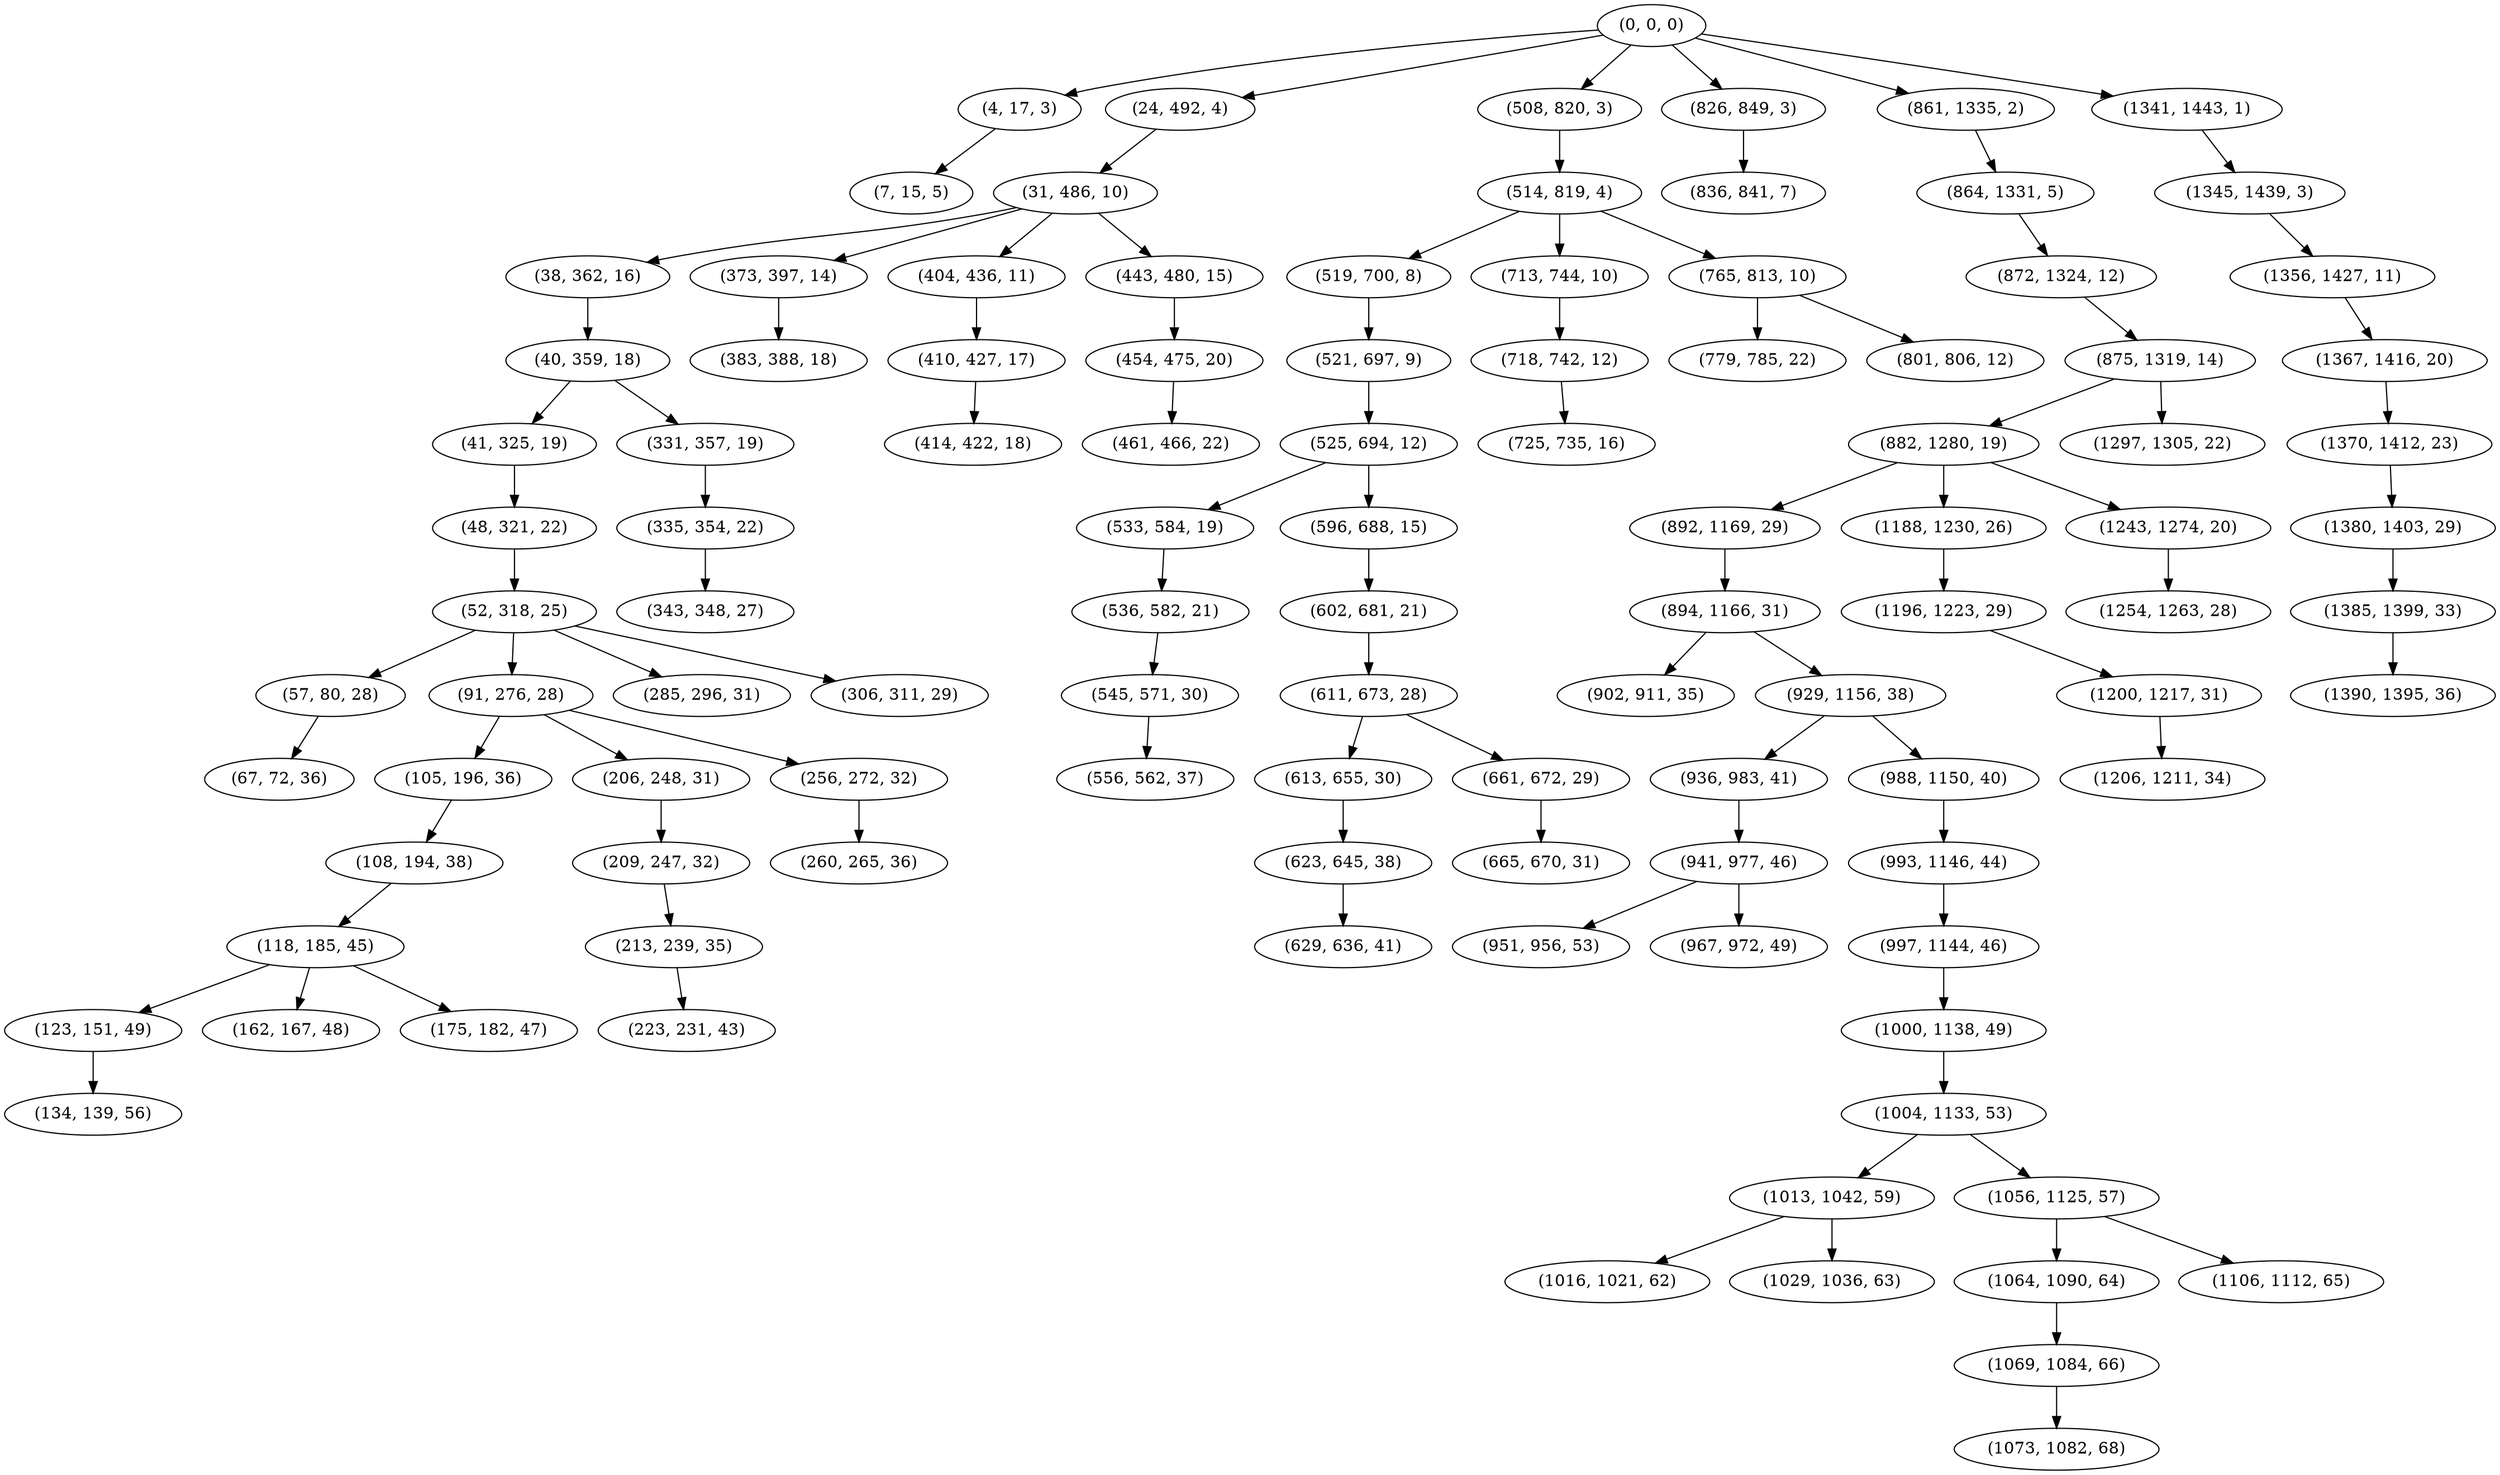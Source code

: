 digraph tree {
    "(0, 0, 0)";
    "(4, 17, 3)";
    "(7, 15, 5)";
    "(24, 492, 4)";
    "(31, 486, 10)";
    "(38, 362, 16)";
    "(40, 359, 18)";
    "(41, 325, 19)";
    "(48, 321, 22)";
    "(52, 318, 25)";
    "(57, 80, 28)";
    "(67, 72, 36)";
    "(91, 276, 28)";
    "(105, 196, 36)";
    "(108, 194, 38)";
    "(118, 185, 45)";
    "(123, 151, 49)";
    "(134, 139, 56)";
    "(162, 167, 48)";
    "(175, 182, 47)";
    "(206, 248, 31)";
    "(209, 247, 32)";
    "(213, 239, 35)";
    "(223, 231, 43)";
    "(256, 272, 32)";
    "(260, 265, 36)";
    "(285, 296, 31)";
    "(306, 311, 29)";
    "(331, 357, 19)";
    "(335, 354, 22)";
    "(343, 348, 27)";
    "(373, 397, 14)";
    "(383, 388, 18)";
    "(404, 436, 11)";
    "(410, 427, 17)";
    "(414, 422, 18)";
    "(443, 480, 15)";
    "(454, 475, 20)";
    "(461, 466, 22)";
    "(508, 820, 3)";
    "(514, 819, 4)";
    "(519, 700, 8)";
    "(521, 697, 9)";
    "(525, 694, 12)";
    "(533, 584, 19)";
    "(536, 582, 21)";
    "(545, 571, 30)";
    "(556, 562, 37)";
    "(596, 688, 15)";
    "(602, 681, 21)";
    "(611, 673, 28)";
    "(613, 655, 30)";
    "(623, 645, 38)";
    "(629, 636, 41)";
    "(661, 672, 29)";
    "(665, 670, 31)";
    "(713, 744, 10)";
    "(718, 742, 12)";
    "(725, 735, 16)";
    "(765, 813, 10)";
    "(779, 785, 22)";
    "(801, 806, 12)";
    "(826, 849, 3)";
    "(836, 841, 7)";
    "(861, 1335, 2)";
    "(864, 1331, 5)";
    "(872, 1324, 12)";
    "(875, 1319, 14)";
    "(882, 1280, 19)";
    "(892, 1169, 29)";
    "(894, 1166, 31)";
    "(902, 911, 35)";
    "(929, 1156, 38)";
    "(936, 983, 41)";
    "(941, 977, 46)";
    "(951, 956, 53)";
    "(967, 972, 49)";
    "(988, 1150, 40)";
    "(993, 1146, 44)";
    "(997, 1144, 46)";
    "(1000, 1138, 49)";
    "(1004, 1133, 53)";
    "(1013, 1042, 59)";
    "(1016, 1021, 62)";
    "(1029, 1036, 63)";
    "(1056, 1125, 57)";
    "(1064, 1090, 64)";
    "(1069, 1084, 66)";
    "(1073, 1082, 68)";
    "(1106, 1112, 65)";
    "(1188, 1230, 26)";
    "(1196, 1223, 29)";
    "(1200, 1217, 31)";
    "(1206, 1211, 34)";
    "(1243, 1274, 20)";
    "(1254, 1263, 28)";
    "(1297, 1305, 22)";
    "(1341, 1443, 1)";
    "(1345, 1439, 3)";
    "(1356, 1427, 11)";
    "(1367, 1416, 20)";
    "(1370, 1412, 23)";
    "(1380, 1403, 29)";
    "(1385, 1399, 33)";
    "(1390, 1395, 36)";
    "(0, 0, 0)" -> "(4, 17, 3)";
    "(0, 0, 0)" -> "(24, 492, 4)";
    "(0, 0, 0)" -> "(508, 820, 3)";
    "(0, 0, 0)" -> "(826, 849, 3)";
    "(0, 0, 0)" -> "(861, 1335, 2)";
    "(0, 0, 0)" -> "(1341, 1443, 1)";
    "(4, 17, 3)" -> "(7, 15, 5)";
    "(24, 492, 4)" -> "(31, 486, 10)";
    "(31, 486, 10)" -> "(38, 362, 16)";
    "(31, 486, 10)" -> "(373, 397, 14)";
    "(31, 486, 10)" -> "(404, 436, 11)";
    "(31, 486, 10)" -> "(443, 480, 15)";
    "(38, 362, 16)" -> "(40, 359, 18)";
    "(40, 359, 18)" -> "(41, 325, 19)";
    "(40, 359, 18)" -> "(331, 357, 19)";
    "(41, 325, 19)" -> "(48, 321, 22)";
    "(48, 321, 22)" -> "(52, 318, 25)";
    "(52, 318, 25)" -> "(57, 80, 28)";
    "(52, 318, 25)" -> "(91, 276, 28)";
    "(52, 318, 25)" -> "(285, 296, 31)";
    "(52, 318, 25)" -> "(306, 311, 29)";
    "(57, 80, 28)" -> "(67, 72, 36)";
    "(91, 276, 28)" -> "(105, 196, 36)";
    "(91, 276, 28)" -> "(206, 248, 31)";
    "(91, 276, 28)" -> "(256, 272, 32)";
    "(105, 196, 36)" -> "(108, 194, 38)";
    "(108, 194, 38)" -> "(118, 185, 45)";
    "(118, 185, 45)" -> "(123, 151, 49)";
    "(118, 185, 45)" -> "(162, 167, 48)";
    "(118, 185, 45)" -> "(175, 182, 47)";
    "(123, 151, 49)" -> "(134, 139, 56)";
    "(206, 248, 31)" -> "(209, 247, 32)";
    "(209, 247, 32)" -> "(213, 239, 35)";
    "(213, 239, 35)" -> "(223, 231, 43)";
    "(256, 272, 32)" -> "(260, 265, 36)";
    "(331, 357, 19)" -> "(335, 354, 22)";
    "(335, 354, 22)" -> "(343, 348, 27)";
    "(373, 397, 14)" -> "(383, 388, 18)";
    "(404, 436, 11)" -> "(410, 427, 17)";
    "(410, 427, 17)" -> "(414, 422, 18)";
    "(443, 480, 15)" -> "(454, 475, 20)";
    "(454, 475, 20)" -> "(461, 466, 22)";
    "(508, 820, 3)" -> "(514, 819, 4)";
    "(514, 819, 4)" -> "(519, 700, 8)";
    "(514, 819, 4)" -> "(713, 744, 10)";
    "(514, 819, 4)" -> "(765, 813, 10)";
    "(519, 700, 8)" -> "(521, 697, 9)";
    "(521, 697, 9)" -> "(525, 694, 12)";
    "(525, 694, 12)" -> "(533, 584, 19)";
    "(525, 694, 12)" -> "(596, 688, 15)";
    "(533, 584, 19)" -> "(536, 582, 21)";
    "(536, 582, 21)" -> "(545, 571, 30)";
    "(545, 571, 30)" -> "(556, 562, 37)";
    "(596, 688, 15)" -> "(602, 681, 21)";
    "(602, 681, 21)" -> "(611, 673, 28)";
    "(611, 673, 28)" -> "(613, 655, 30)";
    "(611, 673, 28)" -> "(661, 672, 29)";
    "(613, 655, 30)" -> "(623, 645, 38)";
    "(623, 645, 38)" -> "(629, 636, 41)";
    "(661, 672, 29)" -> "(665, 670, 31)";
    "(713, 744, 10)" -> "(718, 742, 12)";
    "(718, 742, 12)" -> "(725, 735, 16)";
    "(765, 813, 10)" -> "(779, 785, 22)";
    "(765, 813, 10)" -> "(801, 806, 12)";
    "(826, 849, 3)" -> "(836, 841, 7)";
    "(861, 1335, 2)" -> "(864, 1331, 5)";
    "(864, 1331, 5)" -> "(872, 1324, 12)";
    "(872, 1324, 12)" -> "(875, 1319, 14)";
    "(875, 1319, 14)" -> "(882, 1280, 19)";
    "(875, 1319, 14)" -> "(1297, 1305, 22)";
    "(882, 1280, 19)" -> "(892, 1169, 29)";
    "(882, 1280, 19)" -> "(1188, 1230, 26)";
    "(882, 1280, 19)" -> "(1243, 1274, 20)";
    "(892, 1169, 29)" -> "(894, 1166, 31)";
    "(894, 1166, 31)" -> "(902, 911, 35)";
    "(894, 1166, 31)" -> "(929, 1156, 38)";
    "(929, 1156, 38)" -> "(936, 983, 41)";
    "(929, 1156, 38)" -> "(988, 1150, 40)";
    "(936, 983, 41)" -> "(941, 977, 46)";
    "(941, 977, 46)" -> "(951, 956, 53)";
    "(941, 977, 46)" -> "(967, 972, 49)";
    "(988, 1150, 40)" -> "(993, 1146, 44)";
    "(993, 1146, 44)" -> "(997, 1144, 46)";
    "(997, 1144, 46)" -> "(1000, 1138, 49)";
    "(1000, 1138, 49)" -> "(1004, 1133, 53)";
    "(1004, 1133, 53)" -> "(1013, 1042, 59)";
    "(1004, 1133, 53)" -> "(1056, 1125, 57)";
    "(1013, 1042, 59)" -> "(1016, 1021, 62)";
    "(1013, 1042, 59)" -> "(1029, 1036, 63)";
    "(1056, 1125, 57)" -> "(1064, 1090, 64)";
    "(1056, 1125, 57)" -> "(1106, 1112, 65)";
    "(1064, 1090, 64)" -> "(1069, 1084, 66)";
    "(1069, 1084, 66)" -> "(1073, 1082, 68)";
    "(1188, 1230, 26)" -> "(1196, 1223, 29)";
    "(1196, 1223, 29)" -> "(1200, 1217, 31)";
    "(1200, 1217, 31)" -> "(1206, 1211, 34)";
    "(1243, 1274, 20)" -> "(1254, 1263, 28)";
    "(1341, 1443, 1)" -> "(1345, 1439, 3)";
    "(1345, 1439, 3)" -> "(1356, 1427, 11)";
    "(1356, 1427, 11)" -> "(1367, 1416, 20)";
    "(1367, 1416, 20)" -> "(1370, 1412, 23)";
    "(1370, 1412, 23)" -> "(1380, 1403, 29)";
    "(1380, 1403, 29)" -> "(1385, 1399, 33)";
    "(1385, 1399, 33)" -> "(1390, 1395, 36)";
}
